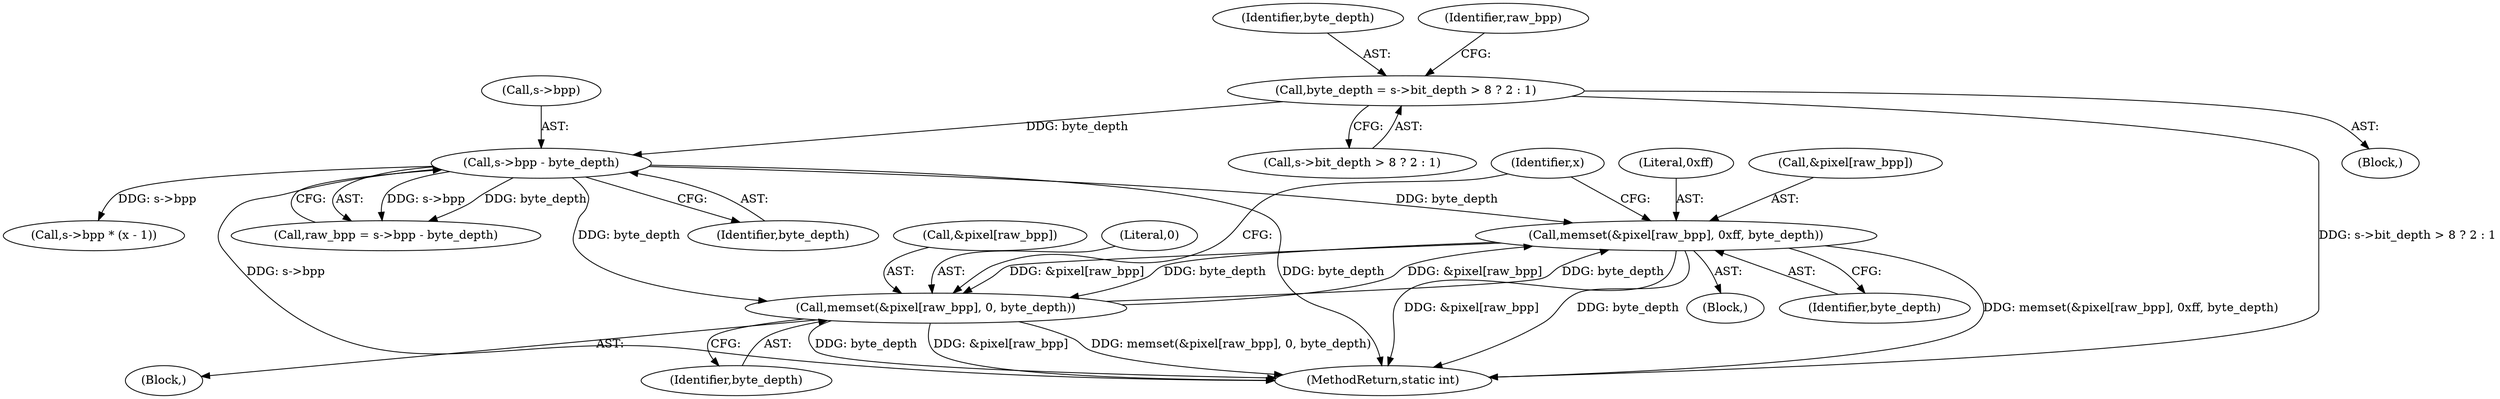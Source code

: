 digraph "0_FFmpeg_e477f09d0b3619f3d29173b2cd593e17e2d1978e@API" {
"1000687" [label="(Call,memset(&pixel[raw_bpp], 0xff, byte_depth))"];
"1000678" [label="(Call,memset(&pixel[raw_bpp], 0, byte_depth))"];
"1000687" [label="(Call,memset(&pixel[raw_bpp], 0xff, byte_depth))"];
"1000595" [label="(Call,s->bpp - byte_depth)"];
"1000582" [label="(Call,byte_depth = s->bit_depth > 8 ? 2 : 1)"];
"1000651" [label="(Call,s->bpp * (x - 1))"];
"1000687" [label="(Call,memset(&pixel[raw_bpp], 0xff, byte_depth))"];
"1000693" [label="(Identifier,byte_depth)"];
"1000584" [label="(Call,s->bit_depth > 8 ? 2 : 1)"];
"1000583" [label="(Identifier,byte_depth)"];
"1000677" [label="(Block,)"];
"1000582" [label="(Call,byte_depth = s->bit_depth > 8 ? 2 : 1)"];
"1000686" [label="(Block,)"];
"1000678" [label="(Call,memset(&pixel[raw_bpp], 0, byte_depth))"];
"1000580" [label="(Block,)"];
"1000593" [label="(Call,raw_bpp = s->bpp - byte_depth)"];
"1000679" [label="(Call,&pixel[raw_bpp])"];
"1000599" [label="(Identifier,byte_depth)"];
"1000596" [label="(Call,s->bpp)"];
"1000684" [label="(Identifier,byte_depth)"];
"1000688" [label="(Call,&pixel[raw_bpp])"];
"1000692" [label="(Literal,0xff)"];
"1000643" [label="(Identifier,x)"];
"1000828" [label="(MethodReturn,static int)"];
"1000595" [label="(Call,s->bpp - byte_depth)"];
"1000594" [label="(Identifier,raw_bpp)"];
"1000683" [label="(Literal,0)"];
"1000687" -> "1000686"  [label="AST: "];
"1000687" -> "1000693"  [label="CFG: "];
"1000688" -> "1000687"  [label="AST: "];
"1000692" -> "1000687"  [label="AST: "];
"1000693" -> "1000687"  [label="AST: "];
"1000643" -> "1000687"  [label="CFG: "];
"1000687" -> "1000828"  [label="DDG: byte_depth"];
"1000687" -> "1000828"  [label="DDG: memset(&pixel[raw_bpp], 0xff, byte_depth)"];
"1000687" -> "1000828"  [label="DDG: &pixel[raw_bpp]"];
"1000687" -> "1000678"  [label="DDG: &pixel[raw_bpp]"];
"1000687" -> "1000678"  [label="DDG: byte_depth"];
"1000678" -> "1000687"  [label="DDG: &pixel[raw_bpp]"];
"1000678" -> "1000687"  [label="DDG: byte_depth"];
"1000595" -> "1000687"  [label="DDG: byte_depth"];
"1000678" -> "1000677"  [label="AST: "];
"1000678" -> "1000684"  [label="CFG: "];
"1000679" -> "1000678"  [label="AST: "];
"1000683" -> "1000678"  [label="AST: "];
"1000684" -> "1000678"  [label="AST: "];
"1000643" -> "1000678"  [label="CFG: "];
"1000678" -> "1000828"  [label="DDG: memset(&pixel[raw_bpp], 0, byte_depth)"];
"1000678" -> "1000828"  [label="DDG: byte_depth"];
"1000678" -> "1000828"  [label="DDG: &pixel[raw_bpp]"];
"1000595" -> "1000678"  [label="DDG: byte_depth"];
"1000595" -> "1000593"  [label="AST: "];
"1000595" -> "1000599"  [label="CFG: "];
"1000596" -> "1000595"  [label="AST: "];
"1000599" -> "1000595"  [label="AST: "];
"1000593" -> "1000595"  [label="CFG: "];
"1000595" -> "1000828"  [label="DDG: byte_depth"];
"1000595" -> "1000828"  [label="DDG: s->bpp"];
"1000595" -> "1000593"  [label="DDG: s->bpp"];
"1000595" -> "1000593"  [label="DDG: byte_depth"];
"1000582" -> "1000595"  [label="DDG: byte_depth"];
"1000595" -> "1000651"  [label="DDG: s->bpp"];
"1000582" -> "1000580"  [label="AST: "];
"1000582" -> "1000584"  [label="CFG: "];
"1000583" -> "1000582"  [label="AST: "];
"1000584" -> "1000582"  [label="AST: "];
"1000594" -> "1000582"  [label="CFG: "];
"1000582" -> "1000828"  [label="DDG: s->bit_depth > 8 ? 2 : 1"];
}
